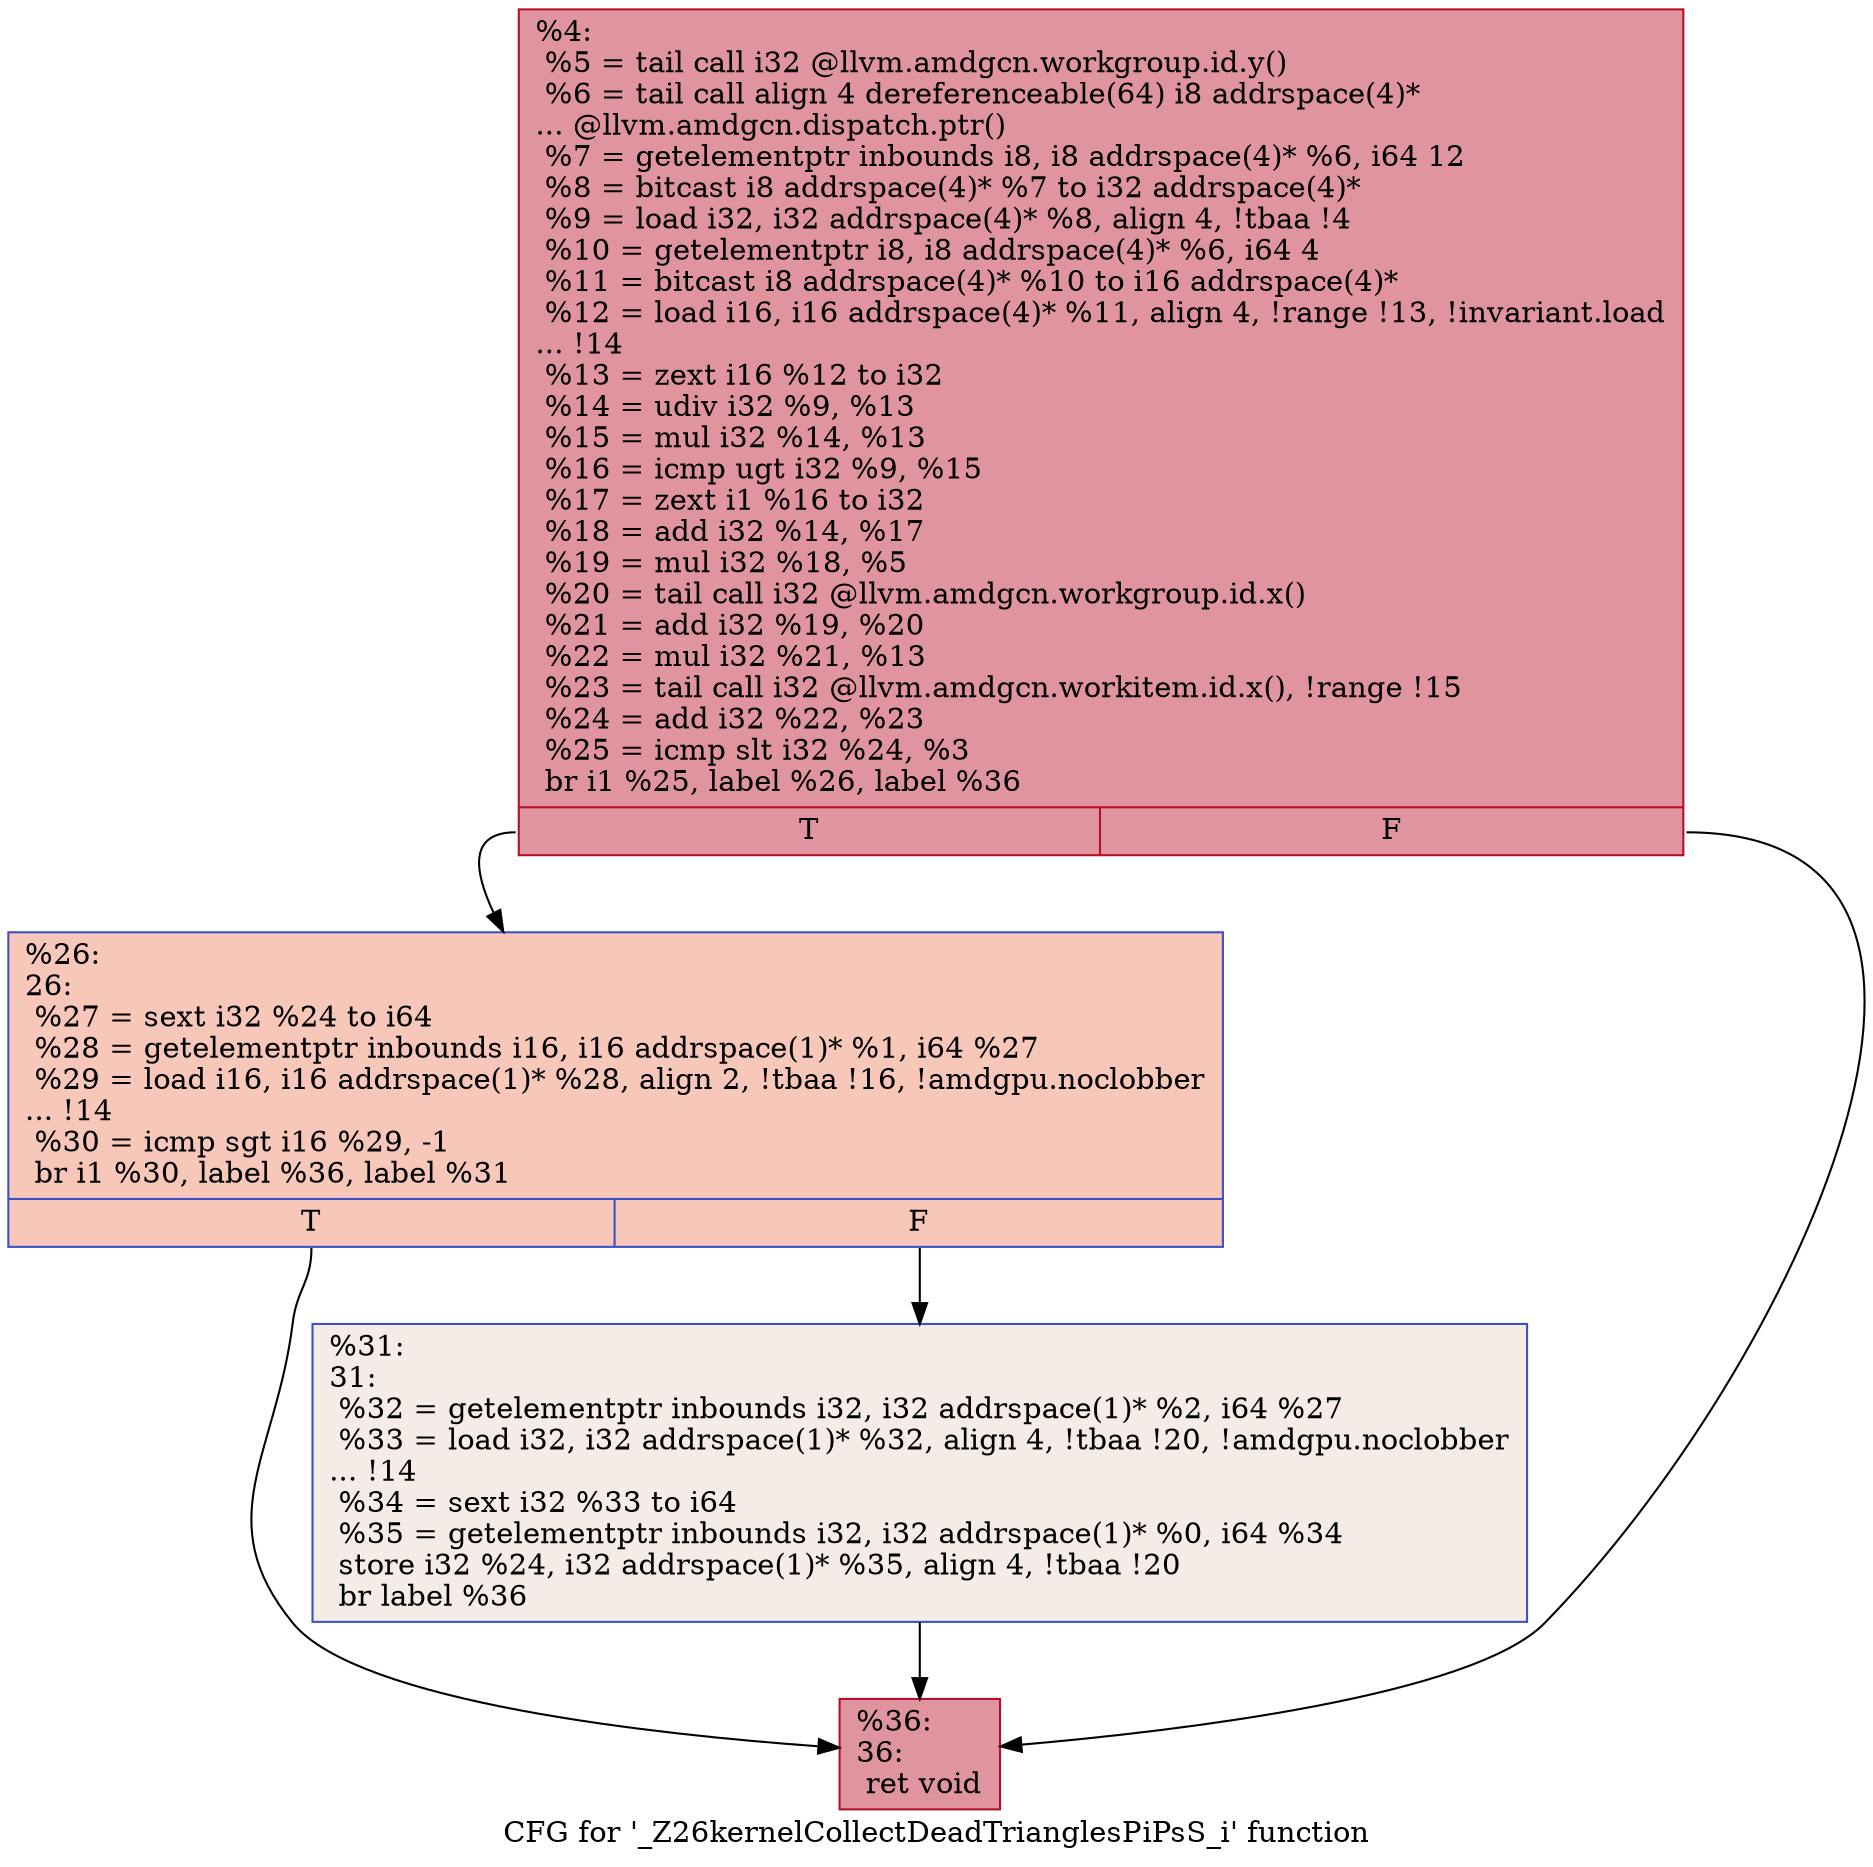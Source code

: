 digraph "CFG for '_Z26kernelCollectDeadTrianglesPiPsS_i' function" {
	label="CFG for '_Z26kernelCollectDeadTrianglesPiPsS_i' function";

	Node0x62c05b0 [shape=record,color="#b70d28ff", style=filled, fillcolor="#b70d2870",label="{%4:\l  %5 = tail call i32 @llvm.amdgcn.workgroup.id.y()\l  %6 = tail call align 4 dereferenceable(64) i8 addrspace(4)*\l... @llvm.amdgcn.dispatch.ptr()\l  %7 = getelementptr inbounds i8, i8 addrspace(4)* %6, i64 12\l  %8 = bitcast i8 addrspace(4)* %7 to i32 addrspace(4)*\l  %9 = load i32, i32 addrspace(4)* %8, align 4, !tbaa !4\l  %10 = getelementptr i8, i8 addrspace(4)* %6, i64 4\l  %11 = bitcast i8 addrspace(4)* %10 to i16 addrspace(4)*\l  %12 = load i16, i16 addrspace(4)* %11, align 4, !range !13, !invariant.load\l... !14\l  %13 = zext i16 %12 to i32\l  %14 = udiv i32 %9, %13\l  %15 = mul i32 %14, %13\l  %16 = icmp ugt i32 %9, %15\l  %17 = zext i1 %16 to i32\l  %18 = add i32 %14, %17\l  %19 = mul i32 %18, %5\l  %20 = tail call i32 @llvm.amdgcn.workgroup.id.x()\l  %21 = add i32 %19, %20\l  %22 = mul i32 %21, %13\l  %23 = tail call i32 @llvm.amdgcn.workitem.id.x(), !range !15\l  %24 = add i32 %22, %23\l  %25 = icmp slt i32 %24, %3\l  br i1 %25, label %26, label %36\l|{<s0>T|<s1>F}}"];
	Node0x62c05b0:s0 -> Node0x62c2e90;
	Node0x62c05b0:s1 -> Node0x62c2f20;
	Node0x62c2e90 [shape=record,color="#3d50c3ff", style=filled, fillcolor="#ec7f6370",label="{%26:\l26:                                               \l  %27 = sext i32 %24 to i64\l  %28 = getelementptr inbounds i16, i16 addrspace(1)* %1, i64 %27\l  %29 = load i16, i16 addrspace(1)* %28, align 2, !tbaa !16, !amdgpu.noclobber\l... !14\l  %30 = icmp sgt i16 %29, -1\l  br i1 %30, label %36, label %31\l|{<s0>T|<s1>F}}"];
	Node0x62c2e90:s0 -> Node0x62c2f20;
	Node0x62c2e90:s1 -> Node0x62c3a00;
	Node0x62c3a00 [shape=record,color="#3d50c3ff", style=filled, fillcolor="#ead5c970",label="{%31:\l31:                                               \l  %32 = getelementptr inbounds i32, i32 addrspace(1)* %2, i64 %27\l  %33 = load i32, i32 addrspace(1)* %32, align 4, !tbaa !20, !amdgpu.noclobber\l... !14\l  %34 = sext i32 %33 to i64\l  %35 = getelementptr inbounds i32, i32 addrspace(1)* %0, i64 %34\l  store i32 %24, i32 addrspace(1)* %35, align 4, !tbaa !20\l  br label %36\l}"];
	Node0x62c3a00 -> Node0x62c2f20;
	Node0x62c2f20 [shape=record,color="#b70d28ff", style=filled, fillcolor="#b70d2870",label="{%36:\l36:                                               \l  ret void\l}"];
}
